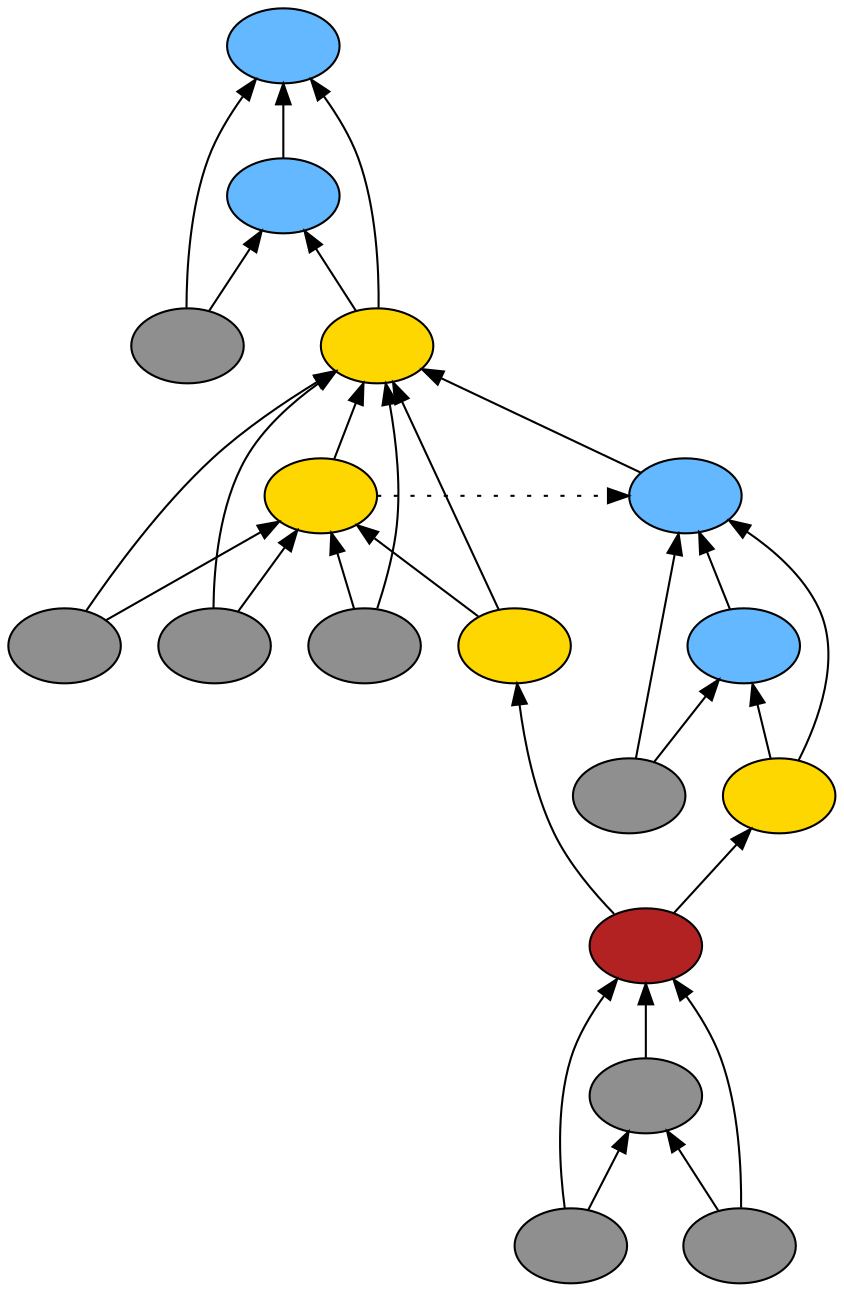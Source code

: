 digraph {
rankdir=BT
fontsize=24
subgraph clster1 {
subgraph clster2 {
"59704640"["fillcolor"="firebrick" "fontsize"="24" "label"="" "shape"="ellipse" "style"="filled" ]
"59343216"["fillcolor"="grey56" "fontsize"="24" "label"="" "shape"="ellipse" "style"="filled" ]
"57712352"["fillcolor"="grey56" "fontsize"="24" "label"="" "shape"="ellipse" "style"="filled" ]
"58431280"["fillcolor"="grey56" "fontsize"="24" "label"="" "shape"="ellipse" "style"="filled" ]
}

subgraph clster3 {
"59021936"["fillcolor"="steelblue1" "fontsize"="24" "label"="" "shape"="ellipse" "style"="filled" ]
"58606032"["fillcolor"="steelblue1" "fontsize"="24" "label"="" "shape"="ellipse" "style"="filled" ]
"59056880"["fillcolor"="grey56" "fontsize"="24" "label"="" "shape"="ellipse" "style"="filled" ]
"60064784"["fillcolor"="gold" "fontsize"="24" "label"="" "shape"="ellipse" "style"="filled" ]
"59281696"["fillcolor"="gold" "fontsize"="24" "label"="" "shape"="ellipse" "style"="filled" ]
"58568288"["fillcolor"="grey56" "fontsize"="24" "label"="" "shape"="ellipse" "style"="filled" ]
"57516128"["fillcolor"="gold" "fontsize"="24" "label"="" "shape"="ellipse" "style"="filled" ]
"57594048"["fillcolor"="grey56" "fontsize"="24" "label"="" "shape"="ellipse" "style"="filled" ]
"57888128"["fillcolor"="grey56" "fontsize"="24" "label"="" "shape"="ellipse" "style"="filled" ]
}

}

subgraph clster4 {
"58020304"["fillcolor"="steelblue1" "fontsize"="24" "label"="" "shape"="ellipse" "style"="filled" ]
"58056128"["fillcolor"="steelblue1" "fontsize"="24" "label"="" "shape"="ellipse" "style"="filled" ]
"57789504"["fillcolor"="grey56" "fontsize"="24" "label"="" "shape"="ellipse" "style"="filled" ]
"57623248"["fillcolor"="gold" "fontsize"="24" "label"="" "shape"="ellipse" "style"="filled" ]
}

"57789504" -> "58020304"["arrowhead"="normal" "color"="black" "constraint"="true" "style"="solid" ]
"57789504" -> "58056128"["arrowhead"="normal" "color"="black" "constraint"="true" "style"="solid" ]
"57623248" -> "58020304"["arrowhead"="normal" "color"="black" "constraint"="true" "style"="solid" ]
"57623248" -> "58056128"["arrowhead"="normal" "color"="black" "constraint"="true" "style"="solid" ]
"59704640" -> "57623248"["arrowhead"="normal" "color"="black" "constraint"="true" "style"="solid" ]
"58056128" -> "58020304"["arrowhead"="normal" "color"="black" "constraint"="true" "style"="solid" ]
"59056880" -> "59021936"["arrowhead"="normal" "color"="black" "constraint"="true" "style"="solid" ]
"59056880" -> "58606032"["arrowhead"="normal" "color"="black" "constraint"="true" "style"="solid" ]
"60064784" -> "59021936"["arrowhead"="normal" "color"="black" "constraint"="true" "style"="solid" ]
"60064784" -> "58606032"["arrowhead"="normal" "color"="black" "constraint"="true" "style"="solid" ]
"58568288" -> "60064784"["arrowhead"="normal" "color"="black" "constraint"="true" "style"="solid" ]
"58568288" -> "59281696"["arrowhead"="normal" "color"="black" "constraint"="true" "style"="solid" ]
"57516128" -> "60064784"["arrowhead"="normal" "color"="black" "constraint"="true" "style"="solid" ]
"57516128" -> "59281696"["arrowhead"="normal" "color"="black" "constraint"="true" "style"="solid" ]
"59704640" -> "57516128"["arrowhead"="normal" "color"="black" "constraint"="true" "style"="solid" ]
"57594048" -> "60064784"["arrowhead"="normal" "color"="black" "constraint"="true" "style"="solid" ]
"57594048" -> "59281696"["arrowhead"="normal" "color"="black" "constraint"="true" "style"="solid" ]
"57888128" -> "60064784"["arrowhead"="normal" "color"="black" "constraint"="true" "style"="solid" ]
"57888128" -> "59281696"["arrowhead"="normal" "color"="black" "constraint"="true" "style"="solid" ]
"59281696" -> "60064784"["arrowhead"="normal" "color"="black" "constraint"="true" "style"="solid" ]
"58020304" -> "60064784"["arrowhead"="normal" "color"="black" "constraint"="true" "style"="solid" ]
"59281696" -> "58020304"["arrowhead"="normal" "color"="black" "constraint"="false" "style"="dotted" ]
"58606032" -> "59021936"["arrowhead"="normal" "color"="black" "constraint"="true" "style"="solid" ]
"57712352" -> "59704640"["arrowhead"="normal" "color"="black" "constraint"="true" "style"="solid" ]
"57712352" -> "59343216"["arrowhead"="normal" "color"="black" "constraint"="true" "style"="solid" ]
"58431280" -> "59704640"["arrowhead"="normal" "color"="black" "constraint"="true" "style"="solid" ]
"58431280" -> "59343216"["arrowhead"="normal" "color"="black" "constraint"="true" "style"="solid" ]
"59343216" -> "59704640"["arrowhead"="normal" "color"="black" "constraint"="true" "style"="solid" ]

}